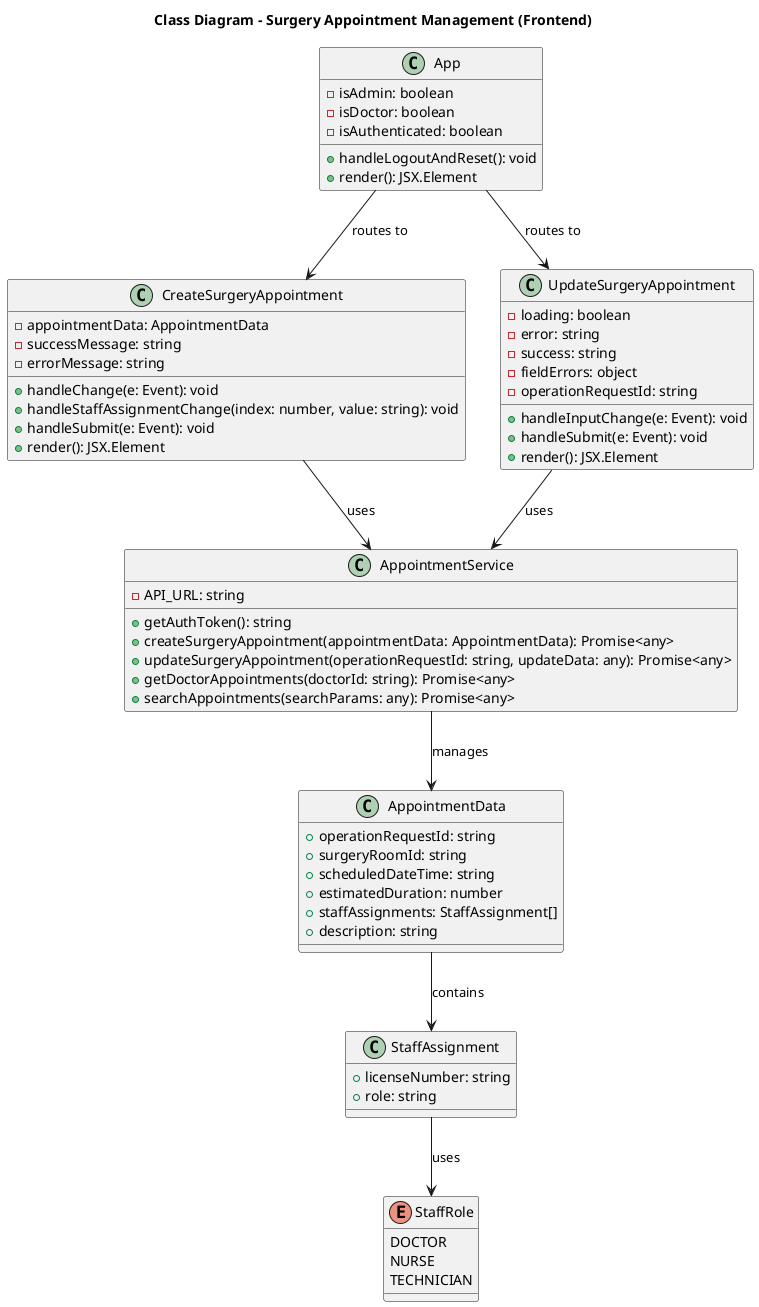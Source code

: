 @startuml CD
title "Class Diagram - Surgery Appointment Management (Frontend)"

class App {
  -isAdmin: boolean
  -isDoctor: boolean
  -isAuthenticated: boolean
  +handleLogoutAndReset(): void
  +render(): JSX.Element
}

class CreateSurgeryAppointment {
  -appointmentData: AppointmentData
  -successMessage: string
  -errorMessage: string
  +handleChange(e: Event): void
  +handleStaffAssignmentChange(index: number, value: string): void
  +handleSubmit(e: Event): void
  +render(): JSX.Element
}

class UpdateSurgeryAppointment {
  -loading: boolean
  -error: string
  -success: string
  -fieldErrors: object
  -operationRequestId: string
  +handleInputChange(e: Event): void
  +handleSubmit(e: Event): void
  +render(): JSX.Element
}

class AppointmentService {
  -API_URL: string
  +getAuthToken(): string
  +createSurgeryAppointment(appointmentData: AppointmentData): Promise<any>
  +updateSurgeryAppointment(operationRequestId: string, updateData: any): Promise<any>
  +getDoctorAppointments(doctorId: string): Promise<any>
  +searchAppointments(searchParams: any): Promise<any>
}

class AppointmentData {
  +operationRequestId: string
  +surgeryRoomId: string
  +scheduledDateTime: string
  +estimatedDuration: number
  +staffAssignments: StaffAssignment[]
  +description: string
}

class StaffAssignment {
  +licenseNumber: string
  +role: string
}

enum StaffRole {
  DOCTOR
  NURSE
  TECHNICIAN
}

App --> CreateSurgeryAppointment: routes to
App --> UpdateSurgeryAppointment: routes to
CreateSurgeryAppointment --> AppointmentService: uses
UpdateSurgeryAppointment --> AppointmentService: uses
AppointmentService --> AppointmentData: manages
AppointmentData --> StaffAssignment: contains
StaffAssignment --> StaffRole: uses

@enduml